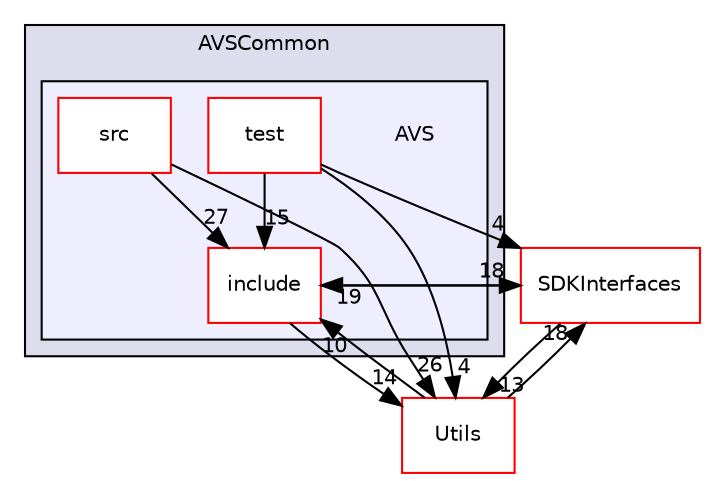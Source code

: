 digraph "/workplace/avs-device-sdk/AVSCommon/AVS" {
  compound=true
  node [ fontsize="10", fontname="Helvetica"];
  edge [ labelfontsize="10", labelfontname="Helvetica"];
  subgraph clusterdir_13e65effb2bde530b17b3d5eefcd0266 {
    graph [ bgcolor="#ddddee", pencolor="black", label="AVSCommon" fontname="Helvetica", fontsize="10", URL="dir_13e65effb2bde530b17b3d5eefcd0266.html"]
  subgraph clusterdir_80711c2a226d5fced33fce22558d3784 {
    graph [ bgcolor="#eeeeff", pencolor="black", label="" URL="dir_80711c2a226d5fced33fce22558d3784.html"];
    dir_80711c2a226d5fced33fce22558d3784 [shape=plaintext label="AVS"];
    dir_a8d3deb3c1282038af9ce4454694c1e1 [shape=box label="include" color="red" fillcolor="white" style="filled" URL="dir_a8d3deb3c1282038af9ce4454694c1e1.html"];
    dir_d94cc11696d13ea67fe90a2d6eb692db [shape=box label="src" color="red" fillcolor="white" style="filled" URL="dir_d94cc11696d13ea67fe90a2d6eb692db.html"];
    dir_17565a3651b6551653a4e14cb661c95c [shape=box label="test" color="red" fillcolor="white" style="filled" URL="dir_17565a3651b6551653a4e14cb661c95c.html"];
  }
  }
  dir_97afc8111b754cf401b73024f872f45d [shape=box label="SDKInterfaces" fillcolor="white" style="filled" color="red" URL="dir_97afc8111b754cf401b73024f872f45d.html"];
  dir_49dd3d9ac5586189aa170bac46425b9c [shape=box label="Utils" fillcolor="white" style="filled" color="red" URL="dir_49dd3d9ac5586189aa170bac46425b9c.html"];
  dir_97afc8111b754cf401b73024f872f45d->dir_49dd3d9ac5586189aa170bac46425b9c [headlabel="13", labeldistance=1.5 headhref="dir_000016_000061.html"];
  dir_97afc8111b754cf401b73024f872f45d->dir_a8d3deb3c1282038af9ce4454694c1e1 [headlabel="19", labeldistance=1.5 headhref="dir_000016_000044.html"];
  dir_49dd3d9ac5586189aa170bac46425b9c->dir_97afc8111b754cf401b73024f872f45d [headlabel="18", labeldistance=1.5 headhref="dir_000061_000016.html"];
  dir_49dd3d9ac5586189aa170bac46425b9c->dir_a8d3deb3c1282038af9ce4454694c1e1 [headlabel="10", labeldistance=1.5 headhref="dir_000061_000044.html"];
  dir_17565a3651b6551653a4e14cb661c95c->dir_97afc8111b754cf401b73024f872f45d [headlabel="4", labeldistance=1.5 headhref="dir_000058_000016.html"];
  dir_17565a3651b6551653a4e14cb661c95c->dir_49dd3d9ac5586189aa170bac46425b9c [headlabel="4", labeldistance=1.5 headhref="dir_000058_000061.html"];
  dir_17565a3651b6551653a4e14cb661c95c->dir_a8d3deb3c1282038af9ce4454694c1e1 [headlabel="15", labeldistance=1.5 headhref="dir_000058_000044.html"];
  dir_a8d3deb3c1282038af9ce4454694c1e1->dir_97afc8111b754cf401b73024f872f45d [headlabel="18", labeldistance=1.5 headhref="dir_000044_000016.html"];
  dir_a8d3deb3c1282038af9ce4454694c1e1->dir_49dd3d9ac5586189aa170bac46425b9c [headlabel="14", labeldistance=1.5 headhref="dir_000044_000061.html"];
  dir_d94cc11696d13ea67fe90a2d6eb692db->dir_49dd3d9ac5586189aa170bac46425b9c [headlabel="26", labeldistance=1.5 headhref="dir_000055_000061.html"];
  dir_d94cc11696d13ea67fe90a2d6eb692db->dir_a8d3deb3c1282038af9ce4454694c1e1 [headlabel="27", labeldistance=1.5 headhref="dir_000055_000044.html"];
}
